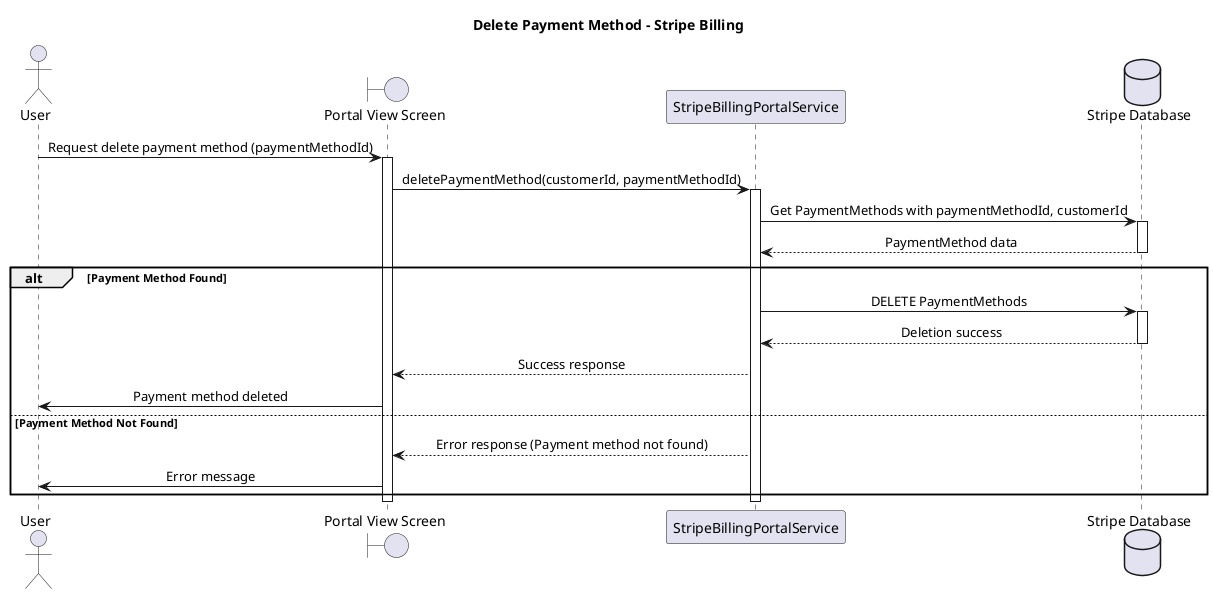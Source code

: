 @startuml DeletePaymentMethodSequence
skinparam sequenceMessageAlign center
Title Delete Payment Method - Stripe Billing

actor User as UserActor
boundary "Portal View Screen" as PortalViewScreen
participant "StripeBillingPortalService" as BillingService
database "Stripe Database" as StripeDB

UserActor -> PortalViewScreen: Request delete payment method (paymentMethodId)
activate PortalViewScreen

PortalViewScreen -> BillingService: deletePaymentMethod(customerId, paymentMethodId)
activate BillingService

BillingService -> StripeDB: Get PaymentMethods with paymentMethodId, customerId
activate StripeDB
StripeDB --> BillingService: PaymentMethod data
deactivate StripeDB

alt Payment Method Found
  BillingService -> StripeDB: DELETE PaymentMethods
  activate StripeDB
  StripeDB --> BillingService: Deletion success
  deactivate StripeDB

  BillingService --> PortalViewScreen: Success response
  PortalViewScreen -> UserActor: Payment method deleted
else Payment Method Not Found
  BillingService --> PortalViewScreen: Error response (Payment method not found)
  PortalViewScreen -> UserActor: Error message
end

deactivate BillingService
deactivate PortalViewScreen
@enduml
